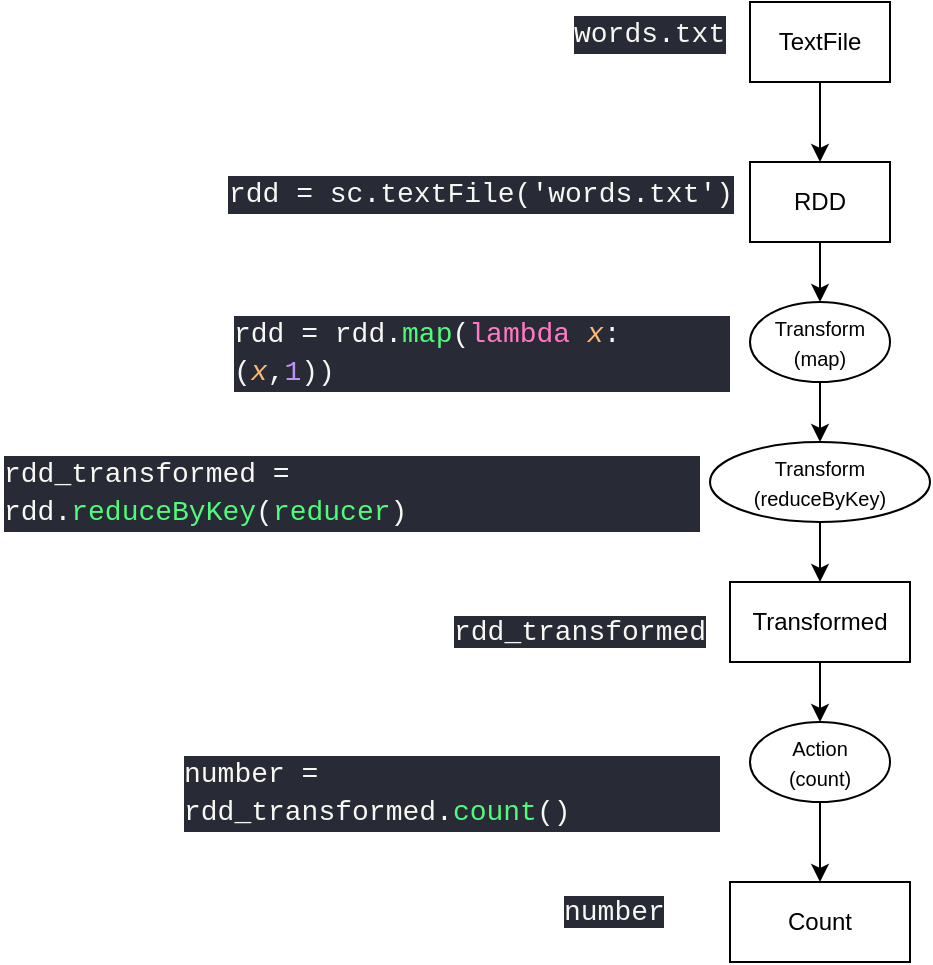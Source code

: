 <mxfile>
    <diagram name="Page-1" id="2xexBuOpCsBIn96y5uOW">
        <mxGraphModel dx="1280" dy="947" grid="1" gridSize="10" guides="1" tooltips="1" connect="1" arrows="1" fold="1" page="1" pageScale="1" pageWidth="583" pageHeight="827" math="0" shadow="0">
            <root>
                <mxCell id="0"/>
                <mxCell id="1" parent="0"/>
                <mxCell id="20" value="" style="edgeStyle=none;html=1;fontSize=10;" edge="1" parent="1" source="2" target="4">
                    <mxGeometry relative="1" as="geometry"/>
                </mxCell>
                <mxCell id="2" value="TextFile" style="whiteSpace=wrap;html=1;" vertex="1" parent="1">
                    <mxGeometry x="434" y="174" width="70" height="40" as="geometry"/>
                </mxCell>
                <mxCell id="19" value="" style="edgeStyle=none;html=1;fontSize=10;" edge="1" parent="1" source="4" target="5">
                    <mxGeometry relative="1" as="geometry"/>
                </mxCell>
                <mxCell id="4" value="RDD" style="whiteSpace=wrap;html=1;" vertex="1" parent="1">
                    <mxGeometry x="434" y="254" width="70" height="40" as="geometry"/>
                </mxCell>
                <mxCell id="18" value="" style="edgeStyle=none;html=1;fontSize=10;" edge="1" parent="1" source="5" target="6">
                    <mxGeometry relative="1" as="geometry"/>
                </mxCell>
                <mxCell id="5" value="&lt;font style=&quot;font-size: 10px;&quot;&gt;Transform&lt;br&gt;(map)&lt;/font&gt;" style="ellipse;whiteSpace=wrap;html=1;" vertex="1" parent="1">
                    <mxGeometry x="434" y="324" width="70" height="40" as="geometry"/>
                </mxCell>
                <mxCell id="16" value="" style="edgeStyle=none;html=1;fontSize=10;" edge="1" parent="1" source="6" target="7">
                    <mxGeometry relative="1" as="geometry"/>
                </mxCell>
                <mxCell id="6" value="&lt;font style=&quot;font-size: 10px;&quot;&gt;Transform&lt;br&gt;(reduceByKey)&lt;/font&gt;" style="ellipse;whiteSpace=wrap;html=1;" vertex="1" parent="1">
                    <mxGeometry x="414" y="394" width="110" height="40" as="geometry"/>
                </mxCell>
                <mxCell id="28" value="" style="edgeStyle=none;html=1;fontSize=10;" edge="1" parent="1" source="7" target="27">
                    <mxGeometry relative="1" as="geometry"/>
                </mxCell>
                <mxCell id="7" value="&lt;font style=&quot;font-size: 12px;&quot;&gt;Transformed&lt;/font&gt;" style="rounded=0;whiteSpace=wrap;html=1;fontSize=9;" vertex="1" parent="1">
                    <mxGeometry x="424" y="464" width="90" height="40" as="geometry"/>
                </mxCell>
                <mxCell id="12" value="&lt;font style=&quot;font-size: 12px;&quot;&gt;Count&lt;/font&gt;" style="rounded=0;whiteSpace=wrap;html=1;fontSize=9;" vertex="1" parent="1">
                    <mxGeometry x="424" y="614" width="90" height="40" as="geometry"/>
                </mxCell>
                <mxCell id="21" value="&lt;div style=&quot;color: rgb(248, 248, 242); background-color: rgb(40, 42, 54); font-family: Consolas, &amp;quot;Courier New&amp;quot;, monospace; font-weight: normal; font-size: 14px; line-height: 19px;&quot;&gt;&lt;div&gt;&lt;span style=&quot;color: #f8f8f2;&quot;&gt;words.txt&lt;/span&gt;&lt;/div&gt;&lt;/div&gt;" style="text;whiteSpace=wrap;html=1;fontSize=10;" vertex="1" parent="1">
                    <mxGeometry x="344" y="174" width="70" height="40" as="geometry"/>
                </mxCell>
                <mxCell id="22" value="&lt;br&gt;&lt;div style=&quot;color: rgb(248, 248, 242); background-color: rgb(40, 42, 54); font-family: Consolas, &amp;quot;Courier New&amp;quot;, monospace; font-weight: normal; font-size: 14px; line-height: 19px;&quot;&gt;&lt;div&gt;&lt;span style=&quot;color: #f8f8f2;&quot;&gt;rdd = sc.textFile('words.txt')&lt;/span&gt;&lt;/div&gt;&lt;/div&gt;" style="text;html=1;align=center;verticalAlign=middle;resizable=0;points=[];autosize=1;strokeColor=none;fillColor=none;fontSize=10;" vertex="1" parent="1">
                    <mxGeometry x="174" y="244" width="250" height="40" as="geometry"/>
                </mxCell>
                <mxCell id="23" value="&lt;div style=&quot;color: rgb(248, 248, 242); background-color: rgb(40, 42, 54); font-family: Consolas, &amp;quot;Courier New&amp;quot;, monospace; font-weight: normal; font-size: 14px; line-height: 19px;&quot;&gt;&lt;div&gt;&lt;span style=&quot;color: #f8f8f2;&quot;&gt;rdd = rdd&lt;/span&gt;&lt;span style=&quot;color: #f8f8f2;&quot;&gt;.&lt;/span&gt;&lt;span style=&quot;color: #50fa7b;&quot;&gt;map&lt;/span&gt;&lt;span style=&quot;color: #f8f8f2;&quot;&gt;(&lt;/span&gt;&lt;span style=&quot;color: #ff79c6;&quot;&gt;lambda&lt;/span&gt;&lt;span style=&quot;color: #f8f8f2;&quot;&gt; &lt;/span&gt;&lt;span style=&quot;color: #ffb86c;font-style: italic;&quot;&gt;x&lt;/span&gt;&lt;span style=&quot;color: #f8f8f2;&quot;&gt;: (&lt;/span&gt;&lt;span style=&quot;color: #ffb86c;font-style: italic;&quot;&gt;x&lt;/span&gt;&lt;span style=&quot;color: #f8f8f2;&quot;&gt;,&lt;/span&gt;&lt;span style=&quot;color: #bd93f9;&quot;&gt;1&lt;/span&gt;&lt;span style=&quot;color: #f8f8f2;&quot;&gt;))&lt;/span&gt;&lt;/div&gt;&lt;/div&gt;" style="text;whiteSpace=wrap;html=1;fontSize=10;" vertex="1" parent="1">
                    <mxGeometry x="174" y="324" width="250" height="40" as="geometry"/>
                </mxCell>
                <mxCell id="24" value="&lt;div style=&quot;color: rgb(248, 248, 242); background-color: rgb(40, 42, 54); font-family: Consolas, &amp;quot;Courier New&amp;quot;, monospace; font-weight: normal; font-size: 14px; line-height: 19px;&quot;&gt;&lt;div&gt;&lt;span style=&quot;color: #f8f8f2;&quot;&gt;rdd_transformed = rdd.&lt;/span&gt;&lt;span style=&quot;color: #50fa7b;&quot;&gt;reduceByKey&lt;/span&gt;&lt;span style=&quot;color: #f8f8f2;&quot;&gt;(&lt;/span&gt;&lt;span style=&quot;color: #50fa7b;&quot;&gt;reducer&lt;/span&gt;&lt;span style=&quot;color: #f8f8f2;&quot;&gt;)&lt;/span&gt;&lt;/div&gt;&lt;/div&gt;" style="text;whiteSpace=wrap;html=1;fontSize=10;" vertex="1" parent="1">
                    <mxGeometry x="59" y="394" width="350" height="40" as="geometry"/>
                </mxCell>
                <mxCell id="29" value="" style="edgeStyle=none;html=1;fontSize=10;" edge="1" parent="1" source="27" target="12">
                    <mxGeometry relative="1" as="geometry"/>
                </mxCell>
                <mxCell id="27" value="&lt;font style=&quot;font-size: 10px;&quot;&gt;Action&lt;br&gt;(count)&lt;/font&gt;" style="ellipse;whiteSpace=wrap;html=1;" vertex="1" parent="1">
                    <mxGeometry x="434" y="534" width="70" height="40" as="geometry"/>
                </mxCell>
                <mxCell id="30" value="&lt;span style=&quot;color: rgb(248, 248, 242); font-family: Consolas, &amp;quot;Courier New&amp;quot;, monospace; font-size: 14px; font-style: normal; font-variant-ligatures: normal; font-variant-caps: normal; font-weight: 400; letter-spacing: normal; orphans: 2; text-align: left; text-indent: 0px; text-transform: none; widows: 2; word-spacing: 0px; -webkit-text-stroke-width: 0px; background-color: rgb(40, 42, 54); text-decoration-thickness: initial; text-decoration-style: initial; text-decoration-color: initial; float: none; display: inline !important;&quot;&gt;rdd_transformed&lt;/span&gt;" style="text;whiteSpace=wrap;html=1;fontSize=10;" vertex="1" parent="1">
                    <mxGeometry x="284" y="474" width="60" height="40" as="geometry"/>
                </mxCell>
                <mxCell id="32" value="&lt;div style=&quot;color: rgb(248, 248, 242); background-color: rgb(40, 42, 54); font-family: Consolas, &amp;quot;Courier New&amp;quot;, monospace; font-weight: normal; font-size: 14px; line-height: 19px;&quot;&gt;&lt;div&gt;number = rdd_transformed&lt;span style=&quot;color: #f8f8f2;&quot;&gt;.&lt;/span&gt;&lt;span style=&quot;color: #50fa7b;&quot;&gt;count&lt;/span&gt;&lt;span style=&quot;color: #f8f8f2;&quot;&gt;()&lt;/span&gt;&lt;/div&gt;&lt;/div&gt;" style="text;whiteSpace=wrap;html=1;fontSize=10;" vertex="1" parent="1">
                    <mxGeometry x="149" y="544" width="270" height="40" as="geometry"/>
                </mxCell>
                <mxCell id="33" value="&lt;span style=&quot;color: rgb(248, 248, 242); font-family: Consolas, &amp;quot;Courier New&amp;quot;, monospace; font-size: 14px; font-style: normal; font-variant-ligatures: normal; font-variant-caps: normal; font-weight: 400; letter-spacing: normal; orphans: 2; text-align: left; text-indent: 0px; text-transform: none; widows: 2; word-spacing: 0px; -webkit-text-stroke-width: 0px; background-color: rgb(40, 42, 54); text-decoration-thickness: initial; text-decoration-style: initial; text-decoration-color: initial; float: none; display: inline !important;&quot;&gt;number&lt;/span&gt;" style="text;whiteSpace=wrap;html=1;fontSize=10;" vertex="1" parent="1">
                    <mxGeometry x="339" y="614" width="80" height="40" as="geometry"/>
                </mxCell>
            </root>
        </mxGraphModel>
    </diagram>
</mxfile>